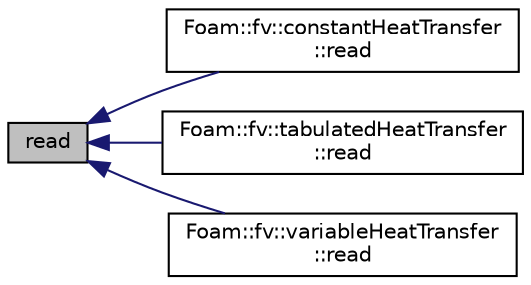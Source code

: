 digraph "read"
{
  bgcolor="transparent";
  edge [fontname="Helvetica",fontsize="10",labelfontname="Helvetica",labelfontsize="10"];
  node [fontname="Helvetica",fontsize="10",shape=record];
  rankdir="LR";
  Node1 [label="read",height=0.2,width=0.4,color="black", fillcolor="grey75", style="filled", fontcolor="black"];
  Node1 -> Node2 [dir="back",color="midnightblue",fontsize="10",style="solid",fontname="Helvetica"];
  Node2 [label="Foam::fv::constantHeatTransfer\l::read",height=0.2,width=0.4,color="black",URL="$a00369.html#a6ce0c64db98eb6144d363dbfc86104eb",tooltip="Read dictionary. "];
  Node1 -> Node3 [dir="back",color="midnightblue",fontsize="10",style="solid",fontname="Helvetica"];
  Node3 [label="Foam::fv::tabulatedHeatTransfer\l::read",height=0.2,width=0.4,color="black",URL="$a02554.html#a6ce0c64db98eb6144d363dbfc86104eb",tooltip="Read dictionary. "];
  Node1 -> Node4 [dir="back",color="midnightblue",fontsize="10",style="solid",fontname="Helvetica"];
  Node4 [label="Foam::fv::variableHeatTransfer\l::read",height=0.2,width=0.4,color="black",URL="$a02784.html#a6ce0c64db98eb6144d363dbfc86104eb",tooltip="Read dictionary. "];
}

